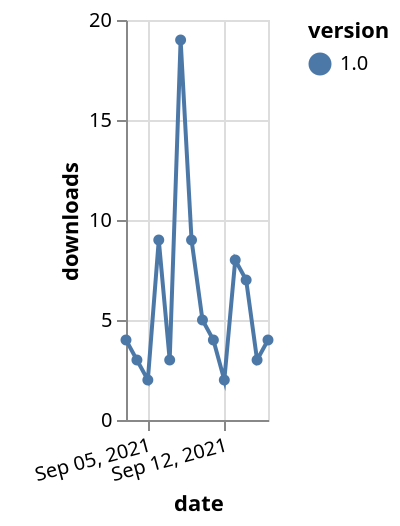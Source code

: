 {"$schema": "https://vega.github.io/schema/vega-lite/v5.json", "description": "A simple bar chart with embedded data.", "data": {"values": [{"date": "2021-09-03", "total": 4197, "delta": 4, "version": "1.0"}, {"date": "2021-09-04", "total": 4200, "delta": 3, "version": "1.0"}, {"date": "2021-09-05", "total": 4202, "delta": 2, "version": "1.0"}, {"date": "2021-09-06", "total": 4211, "delta": 9, "version": "1.0"}, {"date": "2021-09-07", "total": 4214, "delta": 3, "version": "1.0"}, {"date": "2021-09-08", "total": 4233, "delta": 19, "version": "1.0"}, {"date": "2021-09-09", "total": 4242, "delta": 9, "version": "1.0"}, {"date": "2021-09-10", "total": 4247, "delta": 5, "version": "1.0"}, {"date": "2021-09-11", "total": 4251, "delta": 4, "version": "1.0"}, {"date": "2021-09-12", "total": 4253, "delta": 2, "version": "1.0"}, {"date": "2021-09-13", "total": 4261, "delta": 8, "version": "1.0"}, {"date": "2021-09-14", "total": 4268, "delta": 7, "version": "1.0"}, {"date": "2021-09-15", "total": 4271, "delta": 3, "version": "1.0"}, {"date": "2021-09-16", "total": 4275, "delta": 4, "version": "1.0"}]}, "width": "container", "mark": {"type": "line", "point": {"filled": true}}, "encoding": {"x": {"field": "date", "type": "temporal", "timeUnit": "yearmonthdate", "title": "date", "axis": {"labelAngle": -15}}, "y": {"field": "delta", "type": "quantitative", "title": "downloads"}, "color": {"field": "version", "type": "nominal"}, "tooltip": {"field": "delta"}}}
